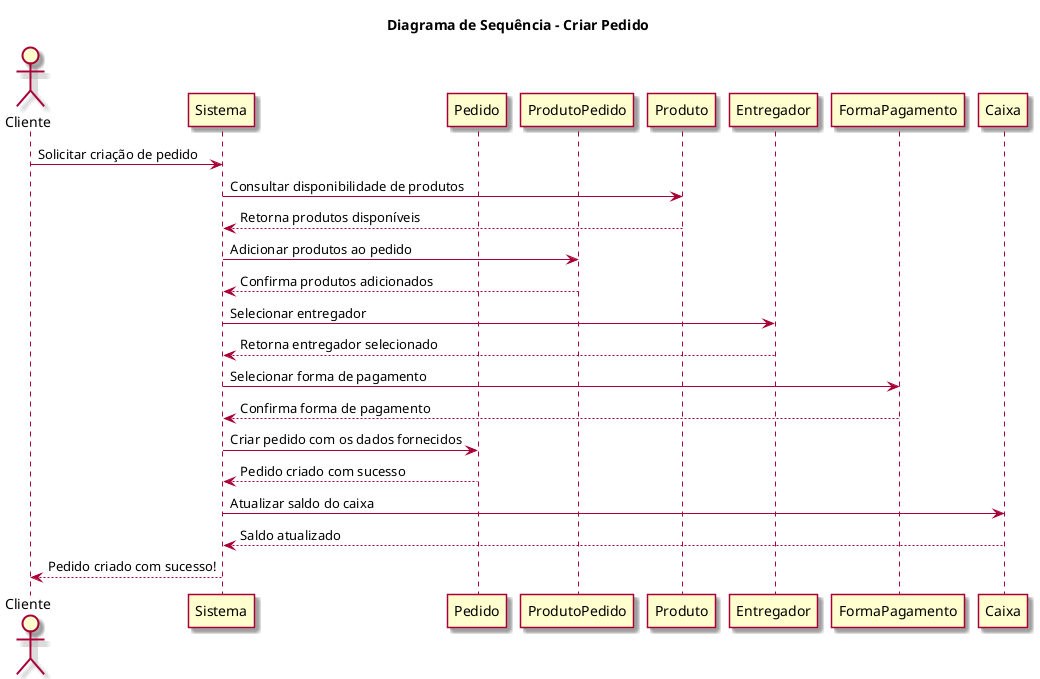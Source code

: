 @startuml
skin rose

title Diagrama de Sequência - Criar Pedido

actor Cliente as cli
participant "Sistema" as sis
participant Pedido as ped
participant ProdutoPedido as pp
participant Produto as prod
participant Entregador as ent
participant FormaPagamento as fp
participant Caixa as caixa

cli -> sis : Solicitar criação de pedido
sis -> prod : Consultar disponibilidade de produtos
prod --> sis : Retorna produtos disponíveis

sis -> pp : Adicionar produtos ao pedido
pp --> sis : Confirma produtos adicionados

sis -> ent : Selecionar entregador
ent --> sis : Retorna entregador selecionado

sis -> fp : Selecionar forma de pagamento
fp --> sis : Confirma forma de pagamento

sis -> ped : Criar pedido com os dados fornecidos
ped --> sis : Pedido criado com sucesso

sis -> caixa : Atualizar saldo do caixa
caixa --> sis : Saldo atualizado

cli <-- sis : Pedido criado com sucesso!

@enduml
